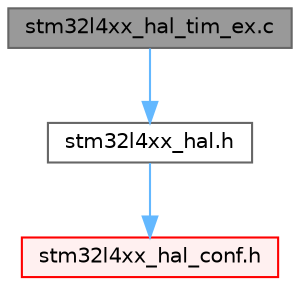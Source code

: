 digraph "stm32l4xx_hal_tim_ex.c"
{
 // LATEX_PDF_SIZE
  bgcolor="transparent";
  edge [fontname=Helvetica,fontsize=10,labelfontname=Helvetica,labelfontsize=10];
  node [fontname=Helvetica,fontsize=10,shape=box,height=0.2,width=0.4];
  Node1 [id="Node000001",label="stm32l4xx_hal_tim_ex.c",height=0.2,width=0.4,color="gray40", fillcolor="grey60", style="filled", fontcolor="black",tooltip="TIM HAL module driver. This file provides firmware functions to manage the following functionalities ..."];
  Node1 -> Node2 [id="edge1_Node000001_Node000002",color="steelblue1",style="solid",tooltip=" "];
  Node2 [id="Node000002",label="stm32l4xx_hal.h",height=0.2,width=0.4,color="grey40", fillcolor="white", style="filled",URL="$stm32l4xx__hal_8h.html",tooltip="This file contains all the functions prototypes for the HAL module driver."];
  Node2 -> Node3 [id="edge2_Node000002_Node000003",color="steelblue1",style="solid",tooltip=" "];
  Node3 [id="Node000003",label="stm32l4xx_hal_conf.h",height=0.2,width=0.4,color="red", fillcolor="#FFF0F0", style="filled",URL="$stm32l4xx__hal__conf_8h.html",tooltip="HAL configuration template file. This file should be copied to the application folder and renamed to ..."];
}
